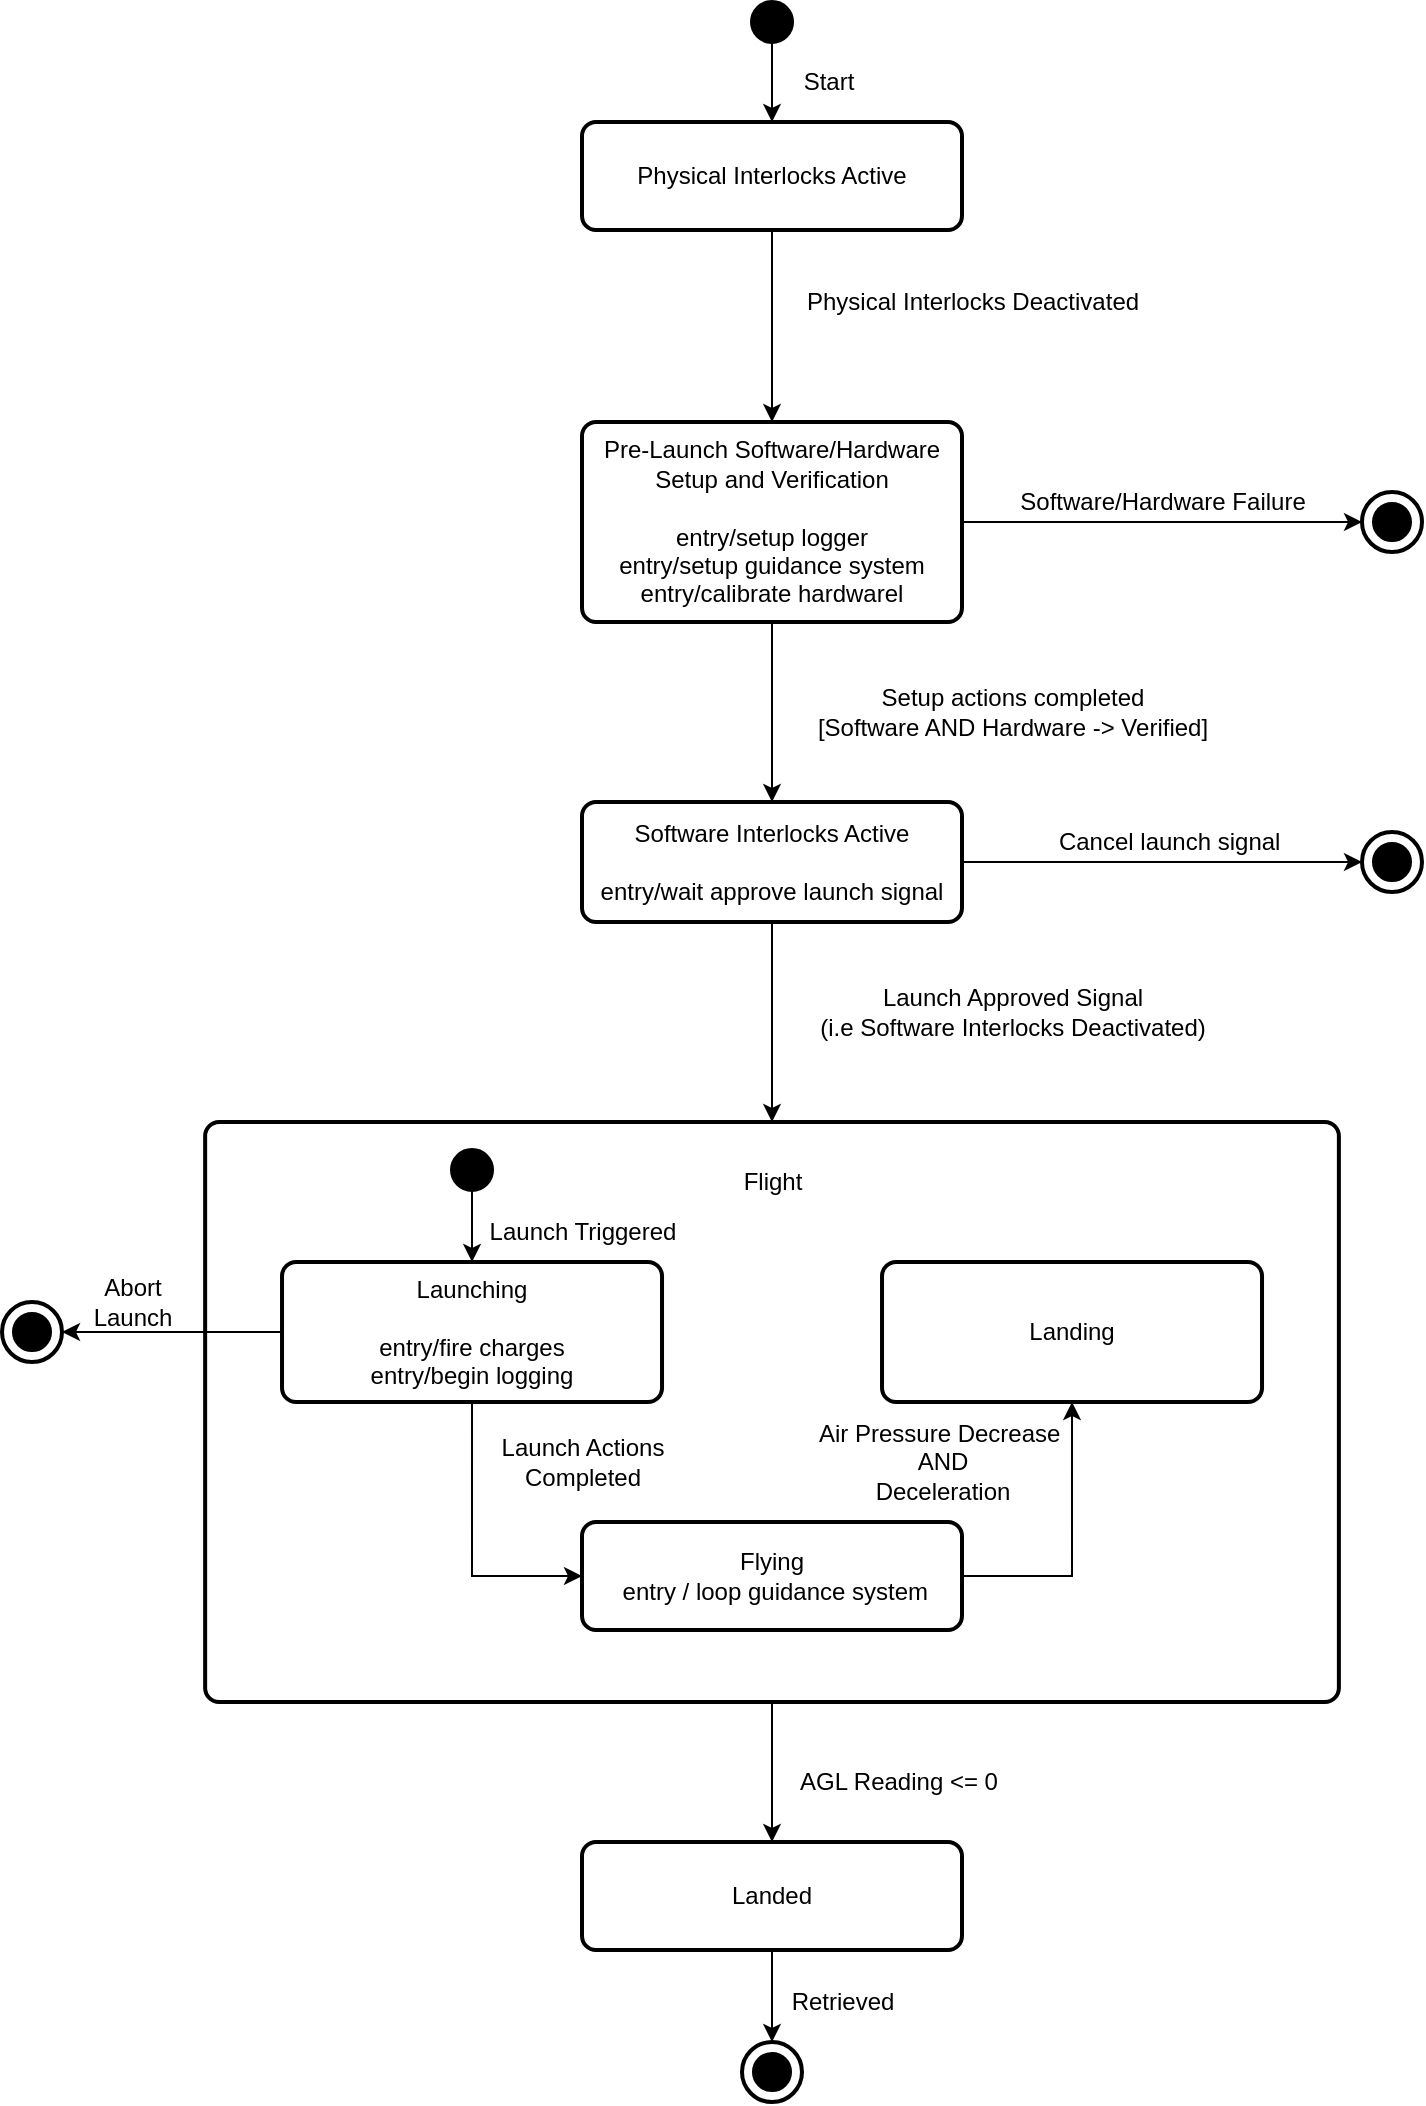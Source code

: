 <mxfile version="13.0.3" type="device"><diagram id="8BdyH13KIcAJGDILw_gK" name="Page-1"><mxGraphModel dx="922" dy="646" grid="1" gridSize="10" guides="1" tooltips="1" connect="1" arrows="1" fold="1" page="1" pageScale="1" pageWidth="827" pageHeight="1169" math="0" shadow="0"><root><mxCell id="0"/><mxCell id="1" parent="0"/><mxCell id="Z6TOg8LCHNkiojOVFZrW-7" value="" style="group" parent="1" vertex="1" connectable="0"><mxGeometry x="700" y="285" width="30" height="30" as="geometry"/></mxCell><mxCell id="Z6TOg8LCHNkiojOVFZrW-2" value="" style="strokeWidth=2;html=1;shape=mxgraph.flowchart.start_2;whiteSpace=wrap;" parent="Z6TOg8LCHNkiojOVFZrW-7" vertex="1"><mxGeometry width="30" height="30" as="geometry"/></mxCell><mxCell id="Z6TOg8LCHNkiojOVFZrW-3" value="" style="strokeWidth=2;html=1;shape=mxgraph.flowchart.start_2;whiteSpace=wrap;fillColor=#000000;" parent="Z6TOg8LCHNkiojOVFZrW-7" vertex="1"><mxGeometry x="6" y="6" width="18" height="18" as="geometry"/></mxCell><mxCell id="Z6TOg8LCHNkiojOVFZrW-10" style="edgeStyle=orthogonalEdgeStyle;rounded=0;orthogonalLoop=1;jettySize=auto;html=1;exitX=0.5;exitY=1;exitDx=0;exitDy=0;exitPerimeter=0;entryX=0.5;entryY=0;entryDx=0;entryDy=0;" parent="1" source="Z6TOg8LCHNkiojOVFZrW-8" target="Z6TOg8LCHNkiojOVFZrW-9" edge="1"><mxGeometry relative="1" as="geometry"/></mxCell><mxCell id="Z6TOg8LCHNkiojOVFZrW-8" value="" style="strokeWidth=2;html=1;shape=mxgraph.flowchart.start_2;whiteSpace=wrap;fillColor=#000000;" parent="1" vertex="1"><mxGeometry x="395.01" y="40" width="20" height="20" as="geometry"/></mxCell><mxCell id="Z6TOg8LCHNkiojOVFZrW-14" style="edgeStyle=orthogonalEdgeStyle;rounded=0;orthogonalLoop=1;jettySize=auto;html=1;exitX=0.5;exitY=1;exitDx=0;exitDy=0;entryX=0.5;entryY=0;entryDx=0;entryDy=0;" parent="1" source="Z6TOg8LCHNkiojOVFZrW-9" target="Z6TOg8LCHNkiojOVFZrW-12" edge="1"><mxGeometry relative="1" as="geometry"/></mxCell><mxCell id="Z6TOg8LCHNkiojOVFZrW-9" value="Physical Interlocks Active" style="rounded=1;whiteSpace=wrap;html=1;absoluteArcSize=1;arcSize=14;strokeWidth=2;fillColor=#FFFFFF;" parent="1" vertex="1"><mxGeometry x="310" y="100" width="190" height="54" as="geometry"/></mxCell><mxCell id="Z6TOg8LCHNkiojOVFZrW-11" value="Start" style="text;html=1;align=center;verticalAlign=middle;resizable=0;points=[];autosize=1;" parent="1" vertex="1"><mxGeometry x="413" y="70" width="40" height="20" as="geometry"/></mxCell><mxCell id="Z6TOg8LCHNkiojOVFZrW-25" style="edgeStyle=orthogonalEdgeStyle;rounded=0;orthogonalLoop=1;jettySize=auto;html=1;exitX=1;exitY=0.5;exitDx=0;exitDy=0;entryX=0;entryY=0.5;entryDx=0;entryDy=0;entryPerimeter=0;" parent="1" source="Z6TOg8LCHNkiojOVFZrW-12" target="Z6TOg8LCHNkiojOVFZrW-2" edge="1"><mxGeometry relative="1" as="geometry"/></mxCell><mxCell id="Z6TOg8LCHNkiojOVFZrW-27" style="edgeStyle=orthogonalEdgeStyle;rounded=0;orthogonalLoop=1;jettySize=auto;html=1;exitX=0.5;exitY=1;exitDx=0;exitDy=0;entryX=0.5;entryY=0;entryDx=0;entryDy=0;" parent="1" source="Z6TOg8LCHNkiojOVFZrW-12" target="Z6TOg8LCHNkiojOVFZrW-13" edge="1"><mxGeometry relative="1" as="geometry"/></mxCell><mxCell id="Z6TOg8LCHNkiojOVFZrW-12" value="Pre-Launch Software/Hardware Setup and Verification&lt;br&gt;&lt;br&gt;entry/setup logger&lt;br&gt;entry/setup guidance system&lt;br&gt;entry/calibrate hardwarel" style="rounded=1;whiteSpace=wrap;html=1;absoluteArcSize=1;arcSize=14;strokeWidth=2;fillColor=#FFFFFF;" parent="1" vertex="1"><mxGeometry x="310" y="250" width="190" height="100" as="geometry"/></mxCell><mxCell id="Z6TOg8LCHNkiojOVFZrW-32" style="edgeStyle=orthogonalEdgeStyle;rounded=0;orthogonalLoop=1;jettySize=auto;html=1;exitX=1;exitY=0.5;exitDx=0;exitDy=0;entryX=0;entryY=0.5;entryDx=0;entryDy=0;entryPerimeter=0;" parent="1" source="Z6TOg8LCHNkiojOVFZrW-13" target="Z6TOg8LCHNkiojOVFZrW-30" edge="1"><mxGeometry relative="1" as="geometry"/></mxCell><mxCell id="Z6TOg8LCHNkiojOVFZrW-35" style="edgeStyle=orthogonalEdgeStyle;rounded=0;orthogonalLoop=1;jettySize=auto;html=1;exitX=0.5;exitY=1;exitDx=0;exitDy=0;entryX=0.5;entryY=0;entryDx=0;entryDy=0;" parent="1" source="Z6TOg8LCHNkiojOVFZrW-13" target="Z6TOg8LCHNkiojOVFZrW-34" edge="1"><mxGeometry relative="1" as="geometry"/></mxCell><mxCell id="Z6TOg8LCHNkiojOVFZrW-13" value="Software Interlocks Active&lt;br&gt;&lt;br&gt;entry/wait approve launch signal" style="rounded=1;whiteSpace=wrap;html=1;absoluteArcSize=1;arcSize=14;strokeWidth=2;fillColor=#FFFFFF;" parent="1" vertex="1"><mxGeometry x="310" y="440" width="190" height="60" as="geometry"/></mxCell><mxCell id="Z6TOg8LCHNkiojOVFZrW-15" value="Physical Interlocks Deactivated" style="text;html=1;align=center;verticalAlign=middle;resizable=0;points=[];autosize=1;" parent="1" vertex="1"><mxGeometry x="415" y="180" width="180" height="20" as="geometry"/></mxCell><mxCell id="Z6TOg8LCHNkiojOVFZrW-22" value="Cancel launch signal&amp;nbsp;" style="text;html=1;align=center;verticalAlign=middle;resizable=0;points=[];autosize=1;" parent="1" vertex="1"><mxGeometry x="540" y="450" width="130" height="20" as="geometry"/></mxCell><mxCell id="Z6TOg8LCHNkiojOVFZrW-28" value="Launch Approved Signal&lt;br&gt;(i.e Software Interlocks Deactivated)" style="text;html=1;align=center;verticalAlign=middle;resizable=0;points=[];autosize=1;" parent="1" vertex="1"><mxGeometry x="420" y="530" width="210" height="30" as="geometry"/></mxCell><mxCell id="Z6TOg8LCHNkiojOVFZrW-29" value="" style="group" parent="1" vertex="1" connectable="0"><mxGeometry x="700" y="455" width="30" height="30" as="geometry"/></mxCell><mxCell id="Z6TOg8LCHNkiojOVFZrW-30" value="" style="strokeWidth=2;html=1;shape=mxgraph.flowchart.start_2;whiteSpace=wrap;" parent="Z6TOg8LCHNkiojOVFZrW-29" vertex="1"><mxGeometry width="30" height="30" as="geometry"/></mxCell><mxCell id="Z6TOg8LCHNkiojOVFZrW-31" value="" style="strokeWidth=2;html=1;shape=mxgraph.flowchart.start_2;whiteSpace=wrap;fillColor=#000000;" parent="Z6TOg8LCHNkiojOVFZrW-29" vertex="1"><mxGeometry x="6" y="6" width="18" height="18" as="geometry"/></mxCell><mxCell id="Z6TOg8LCHNkiojOVFZrW-33" value="Software/Hardware Failure" style="text;html=1;align=center;verticalAlign=middle;resizable=0;points=[];autosize=1;" parent="1" vertex="1"><mxGeometry x="520" y="280" width="160" height="20" as="geometry"/></mxCell><mxCell id="Z6TOg8LCHNkiojOVFZrW-36" value="Setup actions completed &lt;br&gt;[Software AND Hardware -&amp;gt; Verified]" style="text;html=1;align=center;verticalAlign=middle;resizable=0;points=[];autosize=1;" parent="1" vertex="1"><mxGeometry x="420" y="380" width="210" height="30" as="geometry"/></mxCell><mxCell id="Z6TOg8LCHNkiojOVFZrW-69" value="" style="group" parent="1" vertex="1" connectable="0"><mxGeometry x="121.57" y="600" width="566.87" height="490" as="geometry"/></mxCell><mxCell id="Z6TOg8LCHNkiojOVFZrW-34" value="Flight&lt;br&gt;&lt;br&gt;&lt;br&gt;&lt;br&gt;&lt;br&gt;&lt;br&gt;&lt;br&gt;&lt;br&gt;&lt;br&gt;&lt;br&gt;&lt;br&gt;&lt;br&gt;&lt;br&gt;&lt;br&gt;&lt;br&gt;&lt;br&gt;&lt;br&gt;" style="rounded=1;whiteSpace=wrap;html=1;absoluteArcSize=1;arcSize=14;strokeWidth=2;fillColor=#FFFFFF;" parent="Z6TOg8LCHNkiojOVFZrW-69" vertex="1"><mxGeometry width="566.87" height="290" as="geometry"/></mxCell><mxCell id="Z6TOg8LCHNkiojOVFZrW-37" value="" style="strokeWidth=2;html=1;shape=mxgraph.flowchart.start_2;whiteSpace=wrap;fillColor=#000000;" parent="Z6TOg8LCHNkiojOVFZrW-69" vertex="1"><mxGeometry x="123.44" y="14" width="20" height="20" as="geometry"/></mxCell><mxCell id="Z6TOg8LCHNkiojOVFZrW-38" value="Launching&lt;br&gt;&lt;br&gt;entry/fire charges&lt;br&gt;entry/begin logging" style="rounded=1;whiteSpace=wrap;html=1;absoluteArcSize=1;arcSize=14;strokeWidth=2;fillColor=#FFFFFF;" parent="Z6TOg8LCHNkiojOVFZrW-69" vertex="1"><mxGeometry x="38.44" y="70" width="190" height="70" as="geometry"/></mxCell><mxCell id="Z6TOg8LCHNkiojOVFZrW-39" style="edgeStyle=orthogonalEdgeStyle;rounded=0;orthogonalLoop=1;jettySize=auto;html=1;exitX=0.5;exitY=1;exitDx=0;exitDy=0;exitPerimeter=0;entryX=0.5;entryY=0;entryDx=0;entryDy=0;" parent="Z6TOg8LCHNkiojOVFZrW-69" source="Z6TOg8LCHNkiojOVFZrW-37" target="Z6TOg8LCHNkiojOVFZrW-38" edge="1"><mxGeometry relative="1" as="geometry"/></mxCell><mxCell id="Z6TOg8LCHNkiojOVFZrW-40" value="Flying&lt;br&gt;&amp;nbsp;entry / loop guidance system" style="rounded=1;whiteSpace=wrap;html=1;absoluteArcSize=1;arcSize=14;strokeWidth=2;fillColor=#FFFFFF;" parent="Z6TOg8LCHNkiojOVFZrW-69" vertex="1"><mxGeometry x="188.43" y="200" width="190" height="54" as="geometry"/></mxCell><mxCell id="Z6TOg8LCHNkiojOVFZrW-41" style="edgeStyle=orthogonalEdgeStyle;rounded=0;orthogonalLoop=1;jettySize=auto;html=1;exitX=0.5;exitY=1;exitDx=0;exitDy=0;entryX=0;entryY=0.5;entryDx=0;entryDy=0;" parent="Z6TOg8LCHNkiojOVFZrW-69" source="Z6TOg8LCHNkiojOVFZrW-38" target="Z6TOg8LCHNkiojOVFZrW-40" edge="1"><mxGeometry relative="1" as="geometry"/></mxCell><mxCell id="Z6TOg8LCHNkiojOVFZrW-42" value="Launch Actions &lt;br&gt;Completed" style="text;html=1;align=center;verticalAlign=middle;resizable=0;points=[];autosize=1;" parent="Z6TOg8LCHNkiojOVFZrW-69" vertex="1"><mxGeometry x="138.43" y="155" width="100" height="30" as="geometry"/></mxCell><mxCell id="Z6TOg8LCHNkiojOVFZrW-43" value="Landing" style="rounded=1;whiteSpace=wrap;html=1;absoluteArcSize=1;arcSize=14;strokeWidth=2;fillColor=#FFFFFF;" parent="Z6TOg8LCHNkiojOVFZrW-69" vertex="1"><mxGeometry x="338.44" y="70" width="190" height="70" as="geometry"/></mxCell><mxCell id="Z6TOg8LCHNkiojOVFZrW-44" style="edgeStyle=orthogonalEdgeStyle;rounded=0;orthogonalLoop=1;jettySize=auto;html=1;exitX=1;exitY=0.5;exitDx=0;exitDy=0;entryX=0.5;entryY=1;entryDx=0;entryDy=0;" parent="Z6TOg8LCHNkiojOVFZrW-69" source="Z6TOg8LCHNkiojOVFZrW-40" target="Z6TOg8LCHNkiojOVFZrW-43" edge="1"><mxGeometry relative="1" as="geometry"/></mxCell><mxCell id="Z6TOg8LCHNkiojOVFZrW-45" value="Air Pressure Decrease&amp;nbsp;&lt;br&gt;AND&lt;br&gt;Deceleration" style="text;html=1;align=center;verticalAlign=middle;resizable=0;points=[];autosize=1;" parent="Z6TOg8LCHNkiojOVFZrW-69" vertex="1"><mxGeometry x="298.43" y="145" width="140" height="50" as="geometry"/></mxCell><mxCell id="Z6TOg8LCHNkiojOVFZrW-46" value="Launch Triggered" style="text;html=1;align=center;verticalAlign=middle;resizable=0;points=[];autosize=1;" parent="Z6TOg8LCHNkiojOVFZrW-69" vertex="1"><mxGeometry x="133.43" y="45" width="110" height="20" as="geometry"/></mxCell><mxCell id="Z6TOg8LCHNkiojOVFZrW-57" value="AGL Reading &amp;lt;= 0" style="text;html=1;align=center;verticalAlign=middle;resizable=0;points=[];autosize=1;" parent="Z6TOg8LCHNkiojOVFZrW-69" vertex="1"><mxGeometry x="291.43" y="320" width="110" height="20" as="geometry"/></mxCell><mxCell id="Z6TOg8LCHNkiojOVFZrW-58" value="Landed" style="rounded=1;whiteSpace=wrap;html=1;absoluteArcSize=1;arcSize=14;strokeWidth=2;fillColor=#FFFFFF;" parent="Z6TOg8LCHNkiojOVFZrW-69" vertex="1"><mxGeometry x="188.43" y="360" width="190" height="54" as="geometry"/></mxCell><mxCell id="Z6TOg8LCHNkiojOVFZrW-59" style="edgeStyle=orthogonalEdgeStyle;rounded=0;orthogonalLoop=1;jettySize=auto;html=1;exitX=0.5;exitY=1;exitDx=0;exitDy=0;entryX=0.5;entryY=0;entryDx=0;entryDy=0;" parent="Z6TOg8LCHNkiojOVFZrW-69" source="Z6TOg8LCHNkiojOVFZrW-34" target="Z6TOg8LCHNkiojOVFZrW-58" edge="1"><mxGeometry relative="1" as="geometry"/></mxCell><mxCell id="Z6TOg8LCHNkiojOVFZrW-60" value="" style="group" parent="Z6TOg8LCHNkiojOVFZrW-69" vertex="1" connectable="0"><mxGeometry x="268.43" y="460" width="30" height="30" as="geometry"/></mxCell><mxCell id="Z6TOg8LCHNkiojOVFZrW-61" value="" style="strokeWidth=2;html=1;shape=mxgraph.flowchart.start_2;whiteSpace=wrap;" parent="Z6TOg8LCHNkiojOVFZrW-60" vertex="1"><mxGeometry width="30" height="30" as="geometry"/></mxCell><mxCell id="Z6TOg8LCHNkiojOVFZrW-62" value="" style="strokeWidth=2;html=1;shape=mxgraph.flowchart.start_2;whiteSpace=wrap;fillColor=#000000;" parent="Z6TOg8LCHNkiojOVFZrW-60" vertex="1"><mxGeometry x="6" y="6" width="18" height="18" as="geometry"/></mxCell><mxCell id="Z6TOg8LCHNkiojOVFZrW-65" style="edgeStyle=orthogonalEdgeStyle;rounded=0;orthogonalLoop=1;jettySize=auto;html=1;exitX=0.5;exitY=1;exitDx=0;exitDy=0;entryX=0.5;entryY=0;entryDx=0;entryDy=0;entryPerimeter=0;" parent="Z6TOg8LCHNkiojOVFZrW-69" source="Z6TOg8LCHNkiojOVFZrW-58" target="Z6TOg8LCHNkiojOVFZrW-61" edge="1"><mxGeometry relative="1" as="geometry"/></mxCell><mxCell id="Z6TOg8LCHNkiojOVFZrW-66" value="Retrieved" style="text;html=1;align=center;verticalAlign=middle;resizable=0;points=[];autosize=1;" parent="Z6TOg8LCHNkiojOVFZrW-69" vertex="1"><mxGeometry x="283.43" y="430" width="70" height="20" as="geometry"/></mxCell><mxCell id="Z6TOg8LCHNkiojOVFZrW-72" value="" style="group" parent="1" vertex="1" connectable="0"><mxGeometry x="20" y="690" width="30" height="30" as="geometry"/></mxCell><mxCell id="Z6TOg8LCHNkiojOVFZrW-73" value="" style="strokeWidth=2;html=1;shape=mxgraph.flowchart.start_2;whiteSpace=wrap;" parent="Z6TOg8LCHNkiojOVFZrW-72" vertex="1"><mxGeometry width="30" height="30" as="geometry"/></mxCell><mxCell id="Z6TOg8LCHNkiojOVFZrW-74" value="" style="strokeWidth=2;html=1;shape=mxgraph.flowchart.start_2;whiteSpace=wrap;fillColor=#000000;" parent="Z6TOg8LCHNkiojOVFZrW-72" vertex="1"><mxGeometry x="6" y="6" width="18" height="18" as="geometry"/></mxCell><mxCell id="Z6TOg8LCHNkiojOVFZrW-75" style="edgeStyle=orthogonalEdgeStyle;rounded=0;orthogonalLoop=1;jettySize=auto;html=1;exitX=0;exitY=0.5;exitDx=0;exitDy=0;entryX=1;entryY=0.5;entryDx=0;entryDy=0;entryPerimeter=0;" parent="1" source="Z6TOg8LCHNkiojOVFZrW-38" target="Z6TOg8LCHNkiojOVFZrW-73" edge="1"><mxGeometry relative="1" as="geometry"/></mxCell><mxCell id="Z6TOg8LCHNkiojOVFZrW-76" value="Abort &lt;br&gt;Launch" style="text;html=1;align=center;verticalAlign=middle;resizable=0;points=[];autosize=1;" parent="1" vertex="1"><mxGeometry x="60" y="675" width="50" height="30" as="geometry"/></mxCell></root></mxGraphModel></diagram></mxfile>